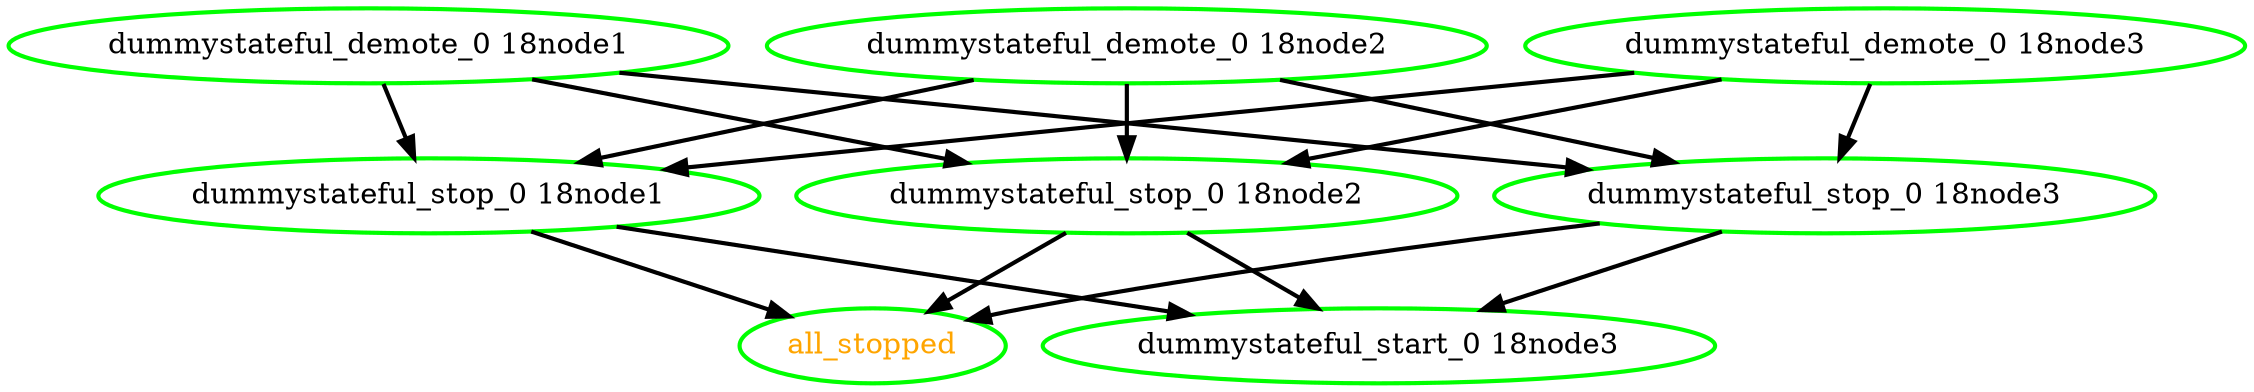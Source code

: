 digraph "g" {
"all_stopped" [ style=bold color="green" fontcolor="orange"]
"dummystateful_demote_0 18node1" -> "dummystateful_stop_0 18node1" [ style = bold]
"dummystateful_demote_0 18node1" -> "dummystateful_stop_0 18node2" [ style = bold]
"dummystateful_demote_0 18node1" -> "dummystateful_stop_0 18node3" [ style = bold]
"dummystateful_demote_0 18node1" [ style=bold color="green" fontcolor="black"]
"dummystateful_demote_0 18node2" -> "dummystateful_stop_0 18node1" [ style = bold]
"dummystateful_demote_0 18node2" -> "dummystateful_stop_0 18node2" [ style = bold]
"dummystateful_demote_0 18node2" -> "dummystateful_stop_0 18node3" [ style = bold]
"dummystateful_demote_0 18node2" [ style=bold color="green" fontcolor="black"]
"dummystateful_demote_0 18node3" -> "dummystateful_stop_0 18node1" [ style = bold]
"dummystateful_demote_0 18node3" -> "dummystateful_stop_0 18node2" [ style = bold]
"dummystateful_demote_0 18node3" -> "dummystateful_stop_0 18node3" [ style = bold]
"dummystateful_demote_0 18node3" [ style=bold color="green" fontcolor="black"]
"dummystateful_start_0 18node3" [ style=bold color="green" fontcolor="black"]
"dummystateful_stop_0 18node1" -> "all_stopped" [ style = bold]
"dummystateful_stop_0 18node1" -> "dummystateful_start_0 18node3" [ style = bold]
"dummystateful_stop_0 18node1" [ style=bold color="green" fontcolor="black"]
"dummystateful_stop_0 18node2" -> "all_stopped" [ style = bold]
"dummystateful_stop_0 18node2" -> "dummystateful_start_0 18node3" [ style = bold]
"dummystateful_stop_0 18node2" [ style=bold color="green" fontcolor="black"]
"dummystateful_stop_0 18node3" -> "all_stopped" [ style = bold]
"dummystateful_stop_0 18node3" -> "dummystateful_start_0 18node3" [ style = bold]
"dummystateful_stop_0 18node3" [ style=bold color="green" fontcolor="black"]
}
